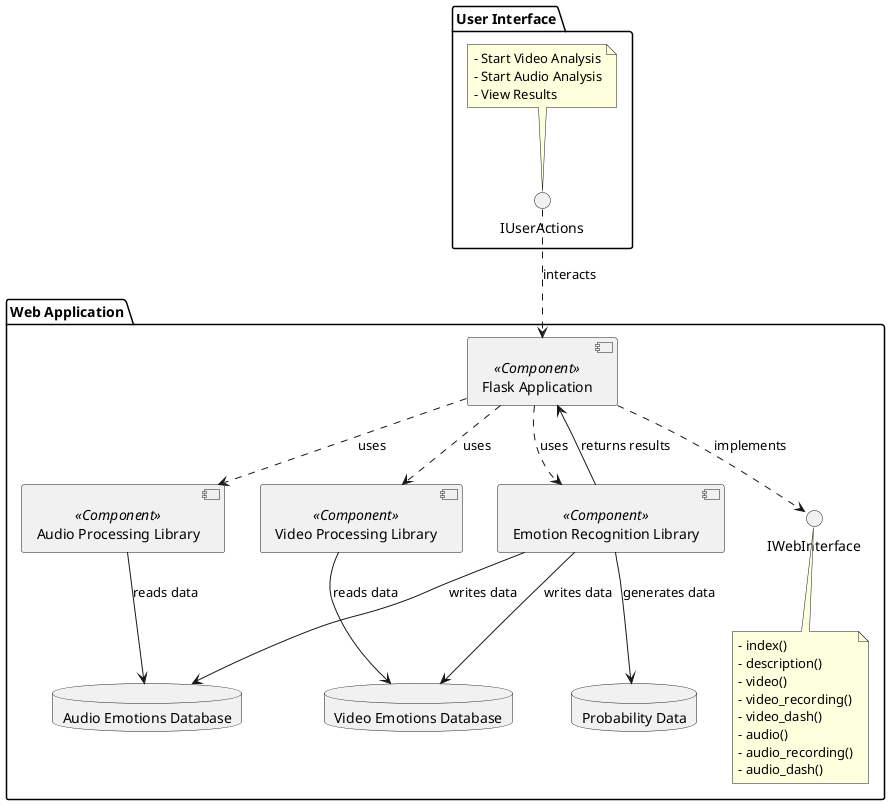 @startuml component_diagram
package "Web Application" {
    [Flask Application] <<Component>>
    [Emotion Recognition Library] <<Component>>
    [Audio Processing Library] <<Component>>
    [Video Processing Library] <<Component>>

    database "Video Emotions Database" as VideoDB
    database "Audio Emotions Database" as AudioDB
    database "Probability Data" as ProbabilityDB

    interface IWebInterface
    note bottom of IWebInterface
        - index()
        - description()
        - video()
        - video_recording()
        - video_dash()
        - audio()
        - audio_recording()
        - audio_dash()
    end note

    [Flask Application] ..> IWebInterface : implements
    [Flask Application] ..> [Emotion Recognition Library] : uses
    [Flask Application] ..> [Audio Processing Library] : uses
    [Flask Application] ..> [Video Processing Library] : uses

    [Emotion Recognition Library] --> VideoDB : writes data
    [Emotion Recognition Library] --> AudioDB : writes data
    [Emotion Recognition Library] --> ProbabilityDB : generates data

    [Audio Processing Library] --> AudioDB : reads data
    [Video Processing Library] --> VideoDB : reads data

    [Emotion Recognition Library] --> [Flask Application] : returns results
}

package "User Interface" {
    interface IUserActions
    note top of IUserActions
        - Start Video Analysis
        - Start Audio Analysis
        - View Results
    end note

    IUserActions ..> [Flask Application] : interacts
}
@enduml
